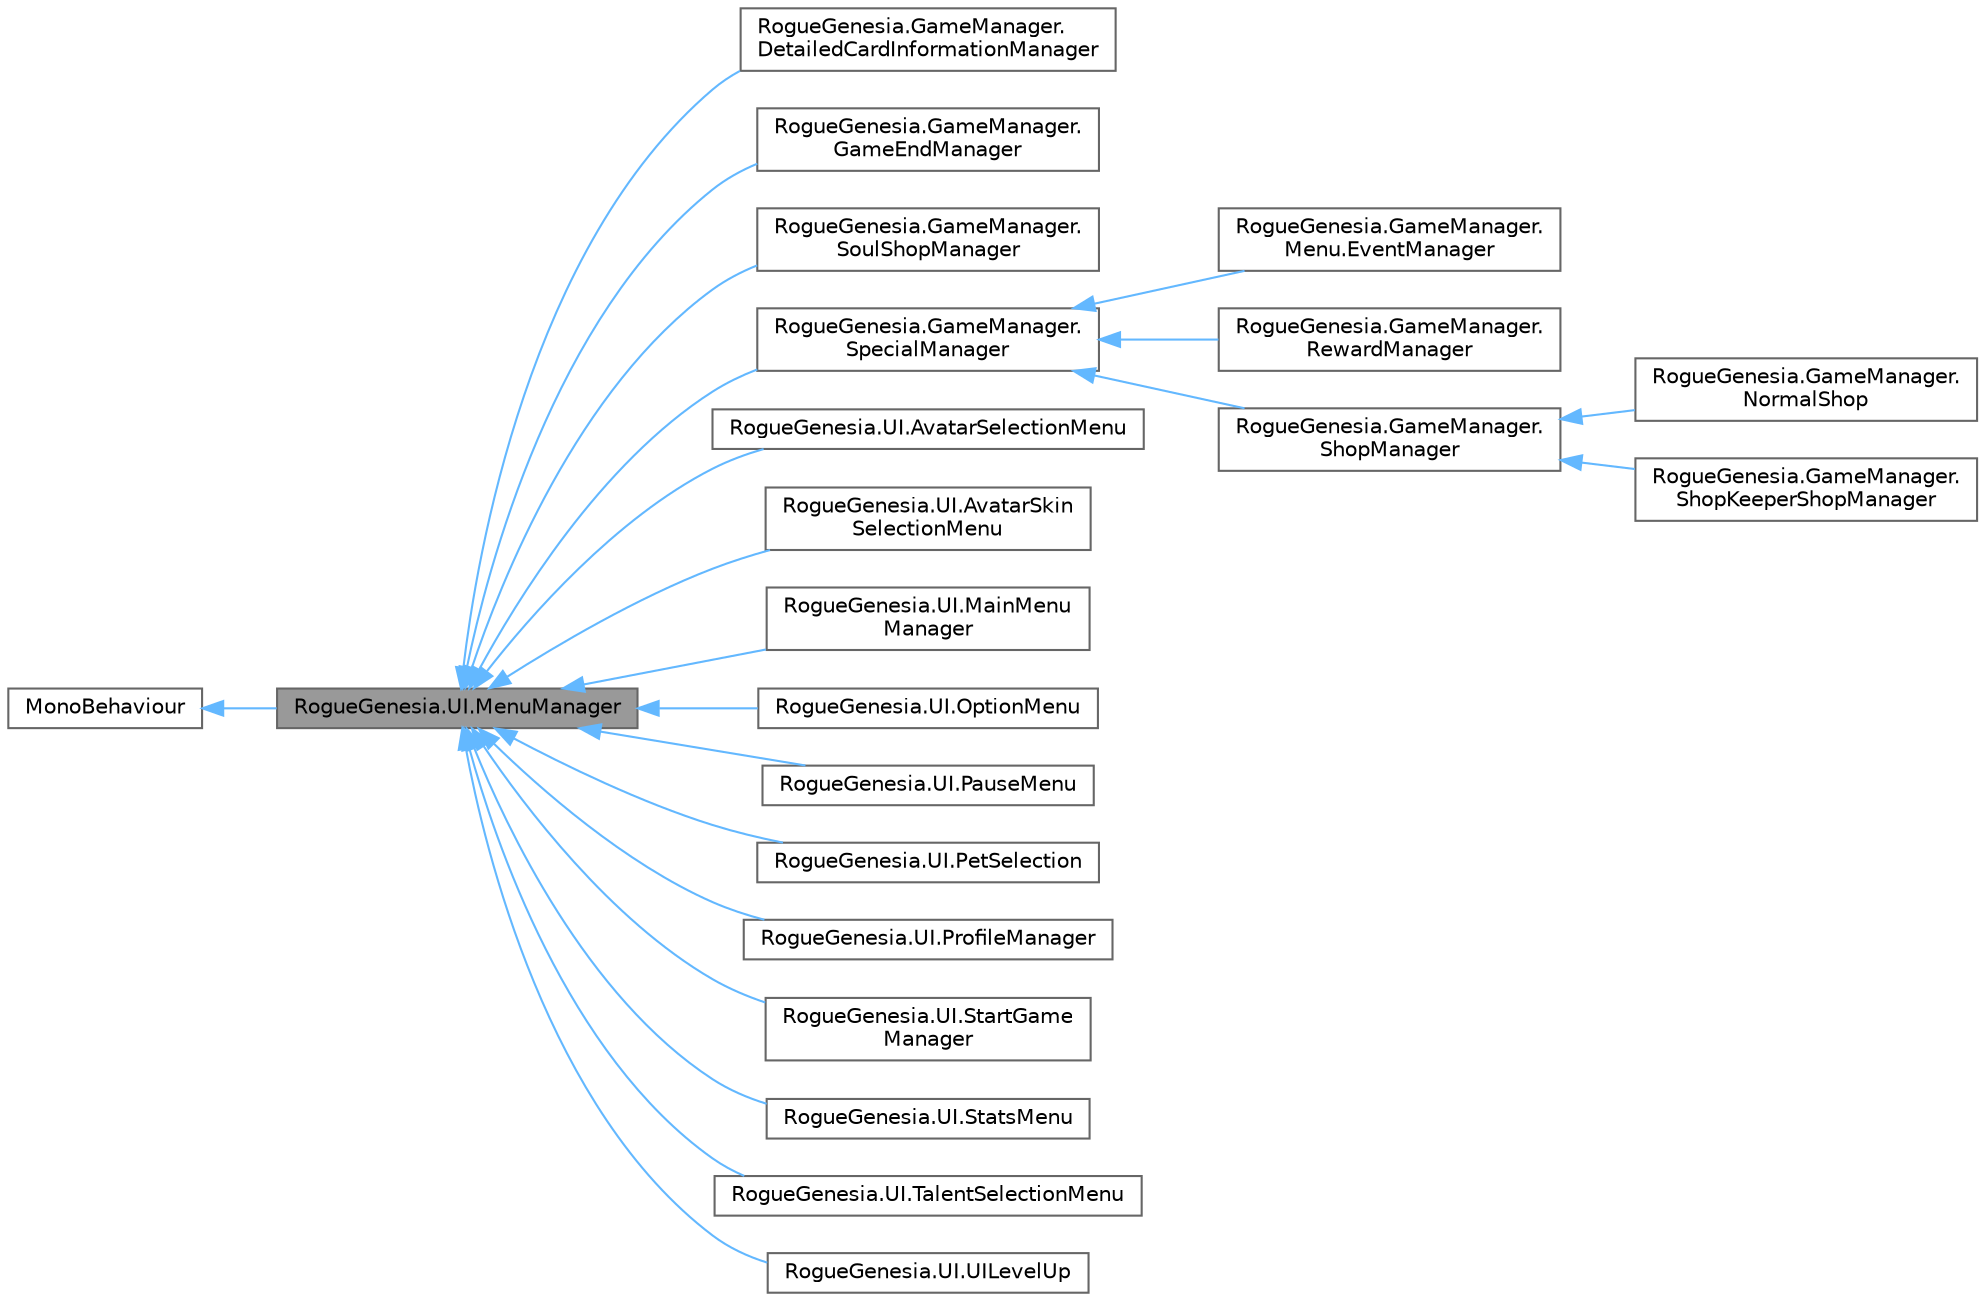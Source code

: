 digraph "RogueGenesia.UI.MenuManager"
{
 // LATEX_PDF_SIZE
  bgcolor="transparent";
  edge [fontname=Helvetica,fontsize=10,labelfontname=Helvetica,labelfontsize=10];
  node [fontname=Helvetica,fontsize=10,shape=box,height=0.2,width=0.4];
  rankdir="LR";
  Node1 [label="RogueGenesia.UI.MenuManager",height=0.2,width=0.4,color="gray40", fillcolor="grey60", style="filled", fontcolor="black",tooltip=" "];
  Node2 -> Node1 [dir="back",color="steelblue1",style="solid"];
  Node2 [label="MonoBehaviour",height=0.2,width=0.4,color="gray40", fillcolor="white", style="filled",tooltip=" "];
  Node1 -> Node3 [dir="back",color="steelblue1",style="solid"];
  Node3 [label="RogueGenesia.GameManager.\lDetailedCardInformationManager",height=0.2,width=0.4,color="gray40", fillcolor="white", style="filled",URL="$class_rogue_genesia_1_1_game_manager_1_1_detailed_card_information_manager.html",tooltip=" "];
  Node1 -> Node4 [dir="back",color="steelblue1",style="solid"];
  Node4 [label="RogueGenesia.GameManager.\lGameEndManager",height=0.2,width=0.4,color="gray40", fillcolor="white", style="filled",URL="$class_rogue_genesia_1_1_game_manager_1_1_game_end_manager.html",tooltip=" "];
  Node1 -> Node5 [dir="back",color="steelblue1",style="solid"];
  Node5 [label="RogueGenesia.GameManager.\lSoulShopManager",height=0.2,width=0.4,color="gray40", fillcolor="white", style="filled",URL="$class_rogue_genesia_1_1_game_manager_1_1_soul_shop_manager.html",tooltip=" "];
  Node1 -> Node6 [dir="back",color="steelblue1",style="solid"];
  Node6 [label="RogueGenesia.GameManager.\lSpecialManager",height=0.2,width=0.4,color="gray40", fillcolor="white", style="filled",URL="$class_rogue_genesia_1_1_game_manager_1_1_special_manager.html",tooltip=" "];
  Node6 -> Node7 [dir="back",color="steelblue1",style="solid"];
  Node7 [label="RogueGenesia.GameManager.\lMenu.EventManager",height=0.2,width=0.4,color="gray40", fillcolor="white", style="filled",URL="$class_rogue_genesia_1_1_game_manager_1_1_menu_1_1_event_manager.html",tooltip=" "];
  Node6 -> Node8 [dir="back",color="steelblue1",style="solid"];
  Node8 [label="RogueGenesia.GameManager.\lRewardManager",height=0.2,width=0.4,color="gray40", fillcolor="white", style="filled",URL="$class_rogue_genesia_1_1_game_manager_1_1_reward_manager.html",tooltip=" "];
  Node6 -> Node9 [dir="back",color="steelblue1",style="solid"];
  Node9 [label="RogueGenesia.GameManager.\lShopManager",height=0.2,width=0.4,color="gray40", fillcolor="white", style="filled",URL="$class_rogue_genesia_1_1_game_manager_1_1_shop_manager.html",tooltip=" "];
  Node9 -> Node10 [dir="back",color="steelblue1",style="solid"];
  Node10 [label="RogueGenesia.GameManager.\lNormalShop",height=0.2,width=0.4,color="gray40", fillcolor="white", style="filled",URL="$class_rogue_genesia_1_1_game_manager_1_1_normal_shop.html",tooltip=" "];
  Node9 -> Node11 [dir="back",color="steelblue1",style="solid"];
  Node11 [label="RogueGenesia.GameManager.\lShopKeeperShopManager",height=0.2,width=0.4,color="gray40", fillcolor="white", style="filled",URL="$class_rogue_genesia_1_1_game_manager_1_1_shop_keeper_shop_manager.html",tooltip=" "];
  Node1 -> Node12 [dir="back",color="steelblue1",style="solid"];
  Node12 [label="RogueGenesia.UI.AvatarSelectionMenu",height=0.2,width=0.4,color="gray40", fillcolor="white", style="filled",URL="$class_rogue_genesia_1_1_u_i_1_1_avatar_selection_menu.html",tooltip=" "];
  Node1 -> Node13 [dir="back",color="steelblue1",style="solid"];
  Node13 [label="RogueGenesia.UI.AvatarSkin\lSelectionMenu",height=0.2,width=0.4,color="gray40", fillcolor="white", style="filled",URL="$class_rogue_genesia_1_1_u_i_1_1_avatar_skin_selection_menu.html",tooltip=" "];
  Node1 -> Node14 [dir="back",color="steelblue1",style="solid"];
  Node14 [label="RogueGenesia.UI.MainMenu\lManager",height=0.2,width=0.4,color="gray40", fillcolor="white", style="filled",URL="$class_rogue_genesia_1_1_u_i_1_1_main_menu_manager.html",tooltip=" "];
  Node1 -> Node15 [dir="back",color="steelblue1",style="solid"];
  Node15 [label="RogueGenesia.UI.OptionMenu",height=0.2,width=0.4,color="gray40", fillcolor="white", style="filled",URL="$class_rogue_genesia_1_1_u_i_1_1_option_menu.html",tooltip=" "];
  Node1 -> Node16 [dir="back",color="steelblue1",style="solid"];
  Node16 [label="RogueGenesia.UI.PauseMenu",height=0.2,width=0.4,color="gray40", fillcolor="white", style="filled",URL="$class_rogue_genesia_1_1_u_i_1_1_pause_menu.html",tooltip=" "];
  Node1 -> Node17 [dir="back",color="steelblue1",style="solid"];
  Node17 [label="RogueGenesia.UI.PetSelection",height=0.2,width=0.4,color="gray40", fillcolor="white", style="filled",URL="$class_rogue_genesia_1_1_u_i_1_1_pet_selection.html",tooltip=" "];
  Node1 -> Node18 [dir="back",color="steelblue1",style="solid"];
  Node18 [label="RogueGenesia.UI.ProfileManager",height=0.2,width=0.4,color="gray40", fillcolor="white", style="filled",URL="$class_rogue_genesia_1_1_u_i_1_1_profile_manager.html",tooltip=" "];
  Node1 -> Node19 [dir="back",color="steelblue1",style="solid"];
  Node19 [label="RogueGenesia.UI.StartGame\lManager",height=0.2,width=0.4,color="gray40", fillcolor="white", style="filled",URL="$class_rogue_genesia_1_1_u_i_1_1_start_game_manager.html",tooltip=" "];
  Node1 -> Node20 [dir="back",color="steelblue1",style="solid"];
  Node20 [label="RogueGenesia.UI.StatsMenu",height=0.2,width=0.4,color="gray40", fillcolor="white", style="filled",URL="$class_rogue_genesia_1_1_u_i_1_1_stats_menu.html",tooltip=" "];
  Node1 -> Node21 [dir="back",color="steelblue1",style="solid"];
  Node21 [label="RogueGenesia.UI.TalentSelectionMenu",height=0.2,width=0.4,color="gray40", fillcolor="white", style="filled",URL="$class_rogue_genesia_1_1_u_i_1_1_talent_selection_menu.html",tooltip=" "];
  Node1 -> Node22 [dir="back",color="steelblue1",style="solid"];
  Node22 [label="RogueGenesia.UI.UILevelUp",height=0.2,width=0.4,color="gray40", fillcolor="white", style="filled",URL="$class_rogue_genesia_1_1_u_i_1_1_u_i_level_up.html",tooltip=" "];
}

